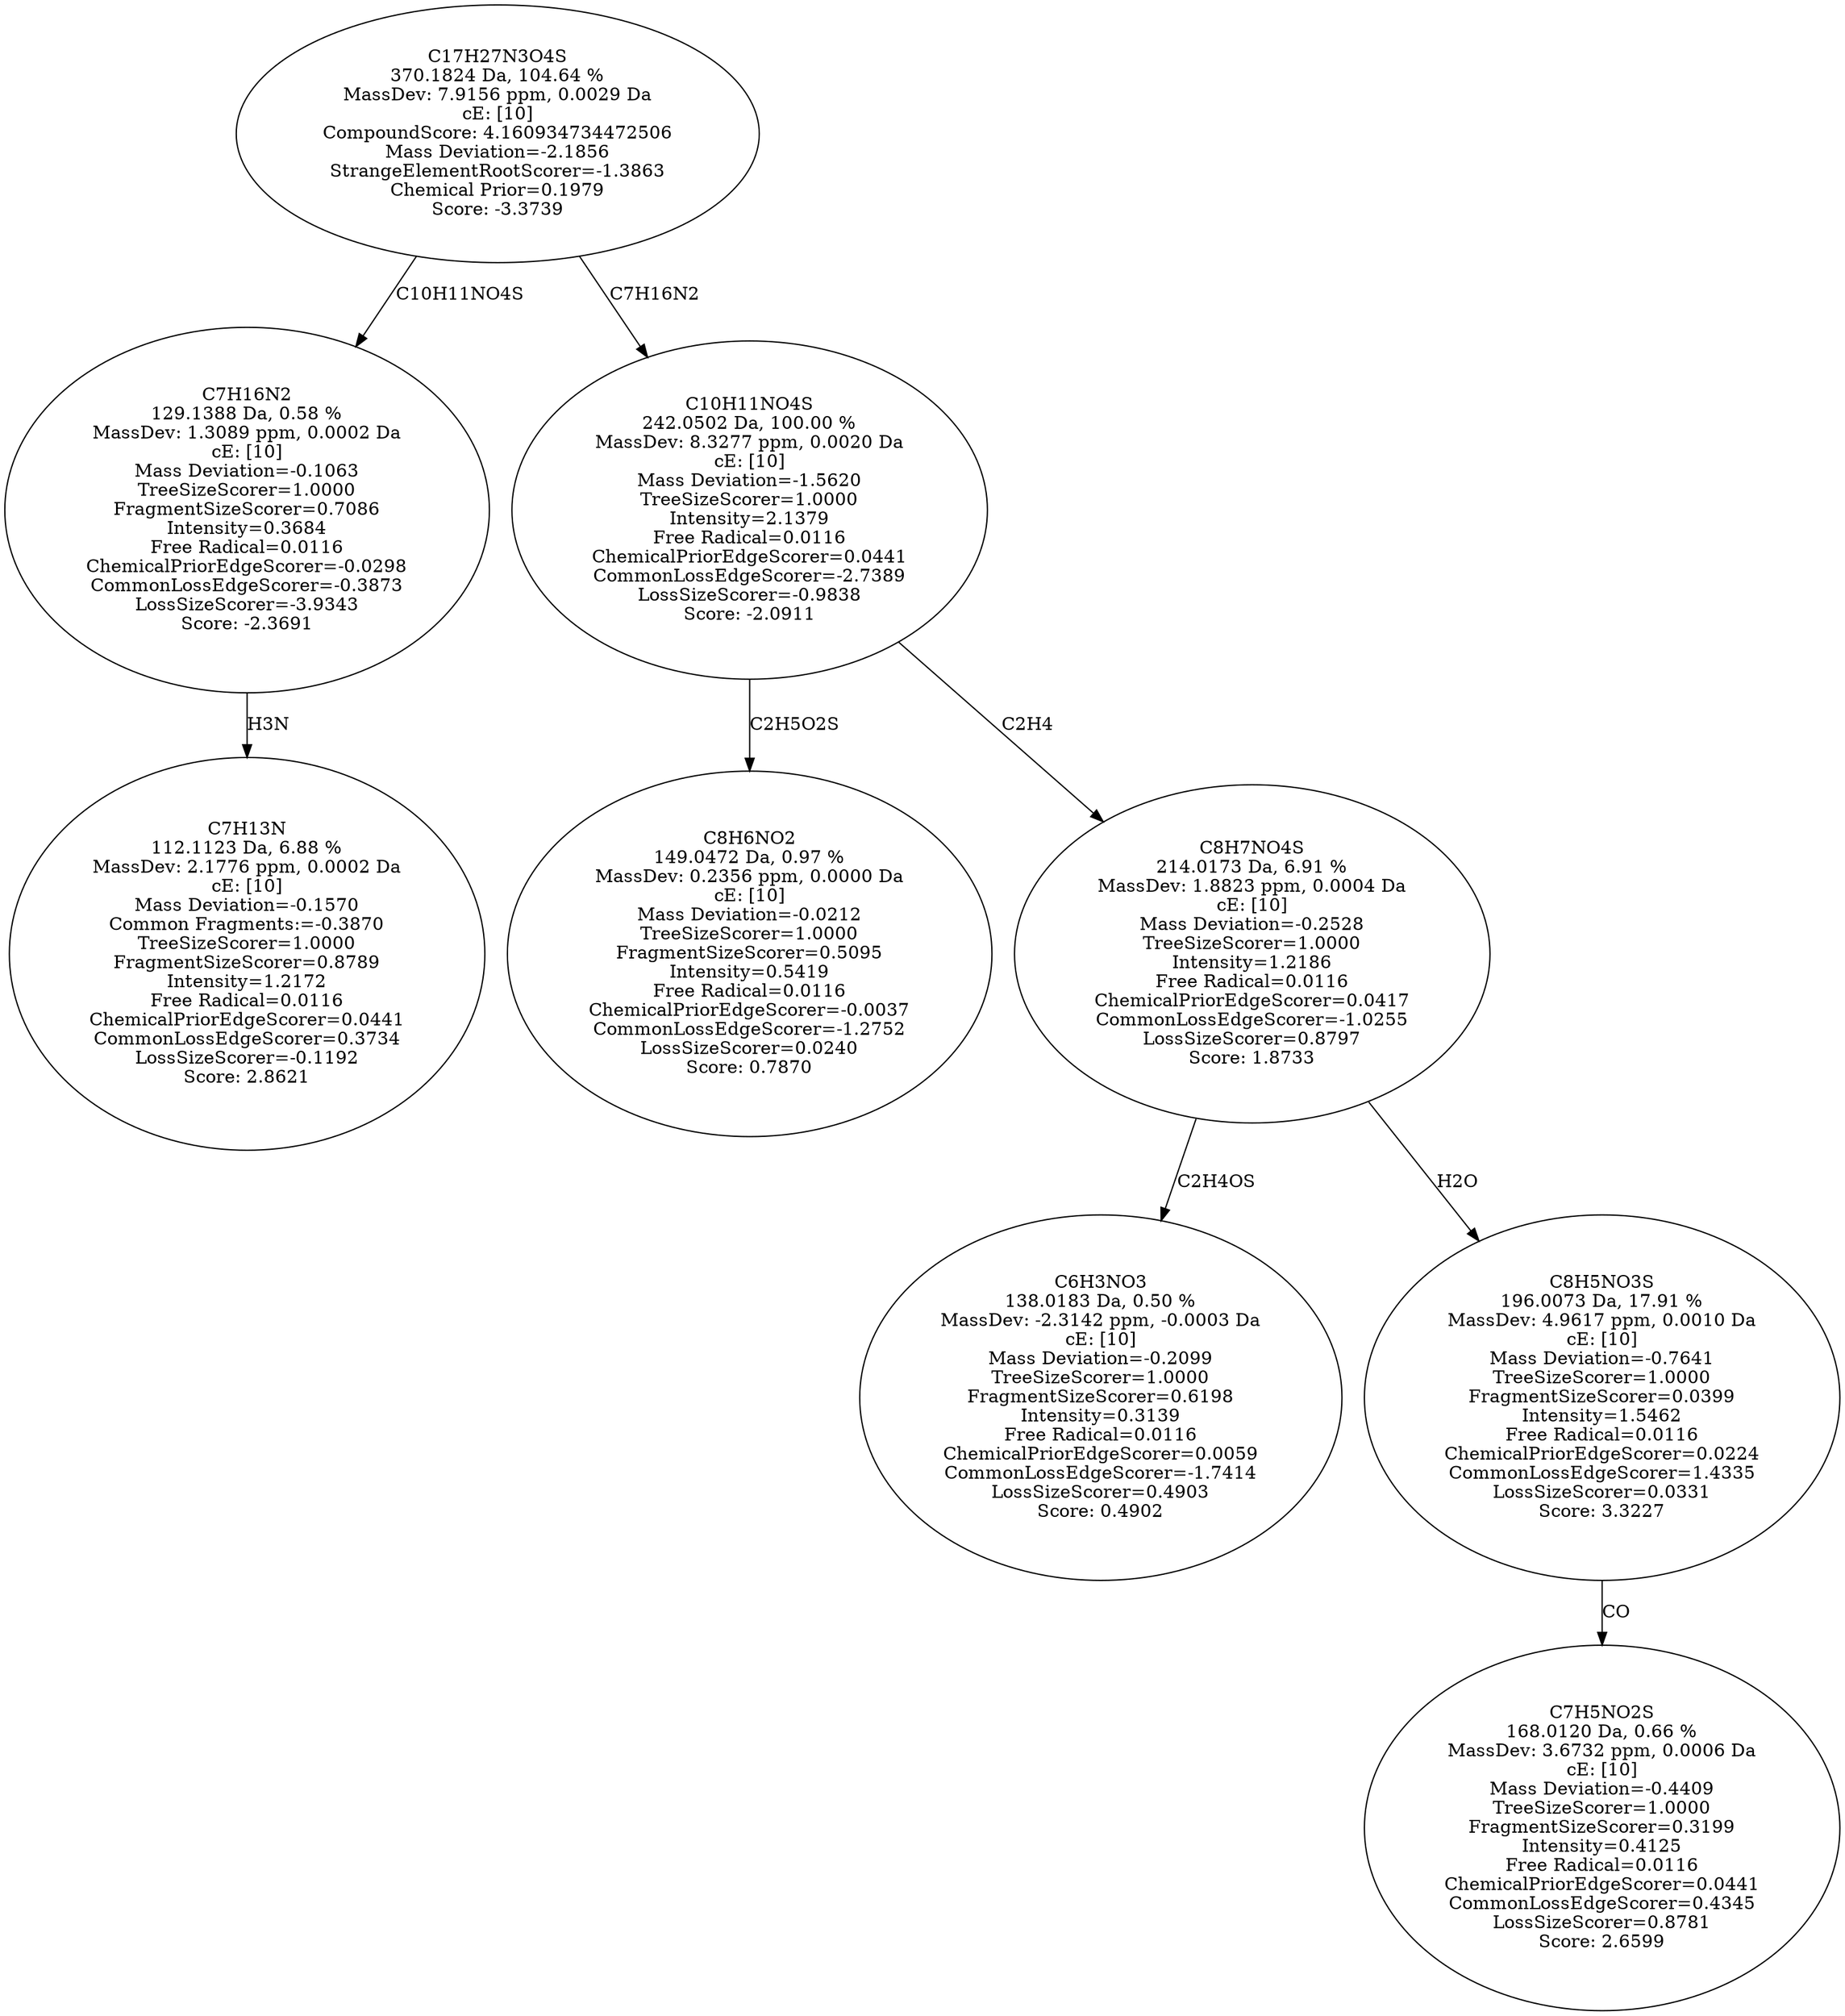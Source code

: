 strict digraph {
v1 [label="C7H13N\n112.1123 Da, 6.88 %\nMassDev: 2.1776 ppm, 0.0002 Da\ncE: [10]\nMass Deviation=-0.1570\nCommon Fragments:=-0.3870\nTreeSizeScorer=1.0000\nFragmentSizeScorer=0.8789\nIntensity=1.2172\nFree Radical=0.0116\nChemicalPriorEdgeScorer=0.0441\nCommonLossEdgeScorer=0.3734\nLossSizeScorer=-0.1192\nScore: 2.8621"];
v2 [label="C7H16N2\n129.1388 Da, 0.58 %\nMassDev: 1.3089 ppm, 0.0002 Da\ncE: [10]\nMass Deviation=-0.1063\nTreeSizeScorer=1.0000\nFragmentSizeScorer=0.7086\nIntensity=0.3684\nFree Radical=0.0116\nChemicalPriorEdgeScorer=-0.0298\nCommonLossEdgeScorer=-0.3873\nLossSizeScorer=-3.9343\nScore: -2.3691"];
v3 [label="C8H6NO2\n149.0472 Da, 0.97 %\nMassDev: 0.2356 ppm, 0.0000 Da\ncE: [10]\nMass Deviation=-0.0212\nTreeSizeScorer=1.0000\nFragmentSizeScorer=0.5095\nIntensity=0.5419\nFree Radical=0.0116\nChemicalPriorEdgeScorer=-0.0037\nCommonLossEdgeScorer=-1.2752\nLossSizeScorer=0.0240\nScore: 0.7870"];
v4 [label="C6H3NO3\n138.0183 Da, 0.50 %\nMassDev: -2.3142 ppm, -0.0003 Da\ncE: [10]\nMass Deviation=-0.2099\nTreeSizeScorer=1.0000\nFragmentSizeScorer=0.6198\nIntensity=0.3139\nFree Radical=0.0116\nChemicalPriorEdgeScorer=0.0059\nCommonLossEdgeScorer=-1.7414\nLossSizeScorer=0.4903\nScore: 0.4902"];
v5 [label="C7H5NO2S\n168.0120 Da, 0.66 %\nMassDev: 3.6732 ppm, 0.0006 Da\ncE: [10]\nMass Deviation=-0.4409\nTreeSizeScorer=1.0000\nFragmentSizeScorer=0.3199\nIntensity=0.4125\nFree Radical=0.0116\nChemicalPriorEdgeScorer=0.0441\nCommonLossEdgeScorer=0.4345\nLossSizeScorer=0.8781\nScore: 2.6599"];
v6 [label="C8H5NO3S\n196.0073 Da, 17.91 %\nMassDev: 4.9617 ppm, 0.0010 Da\ncE: [10]\nMass Deviation=-0.7641\nTreeSizeScorer=1.0000\nFragmentSizeScorer=0.0399\nIntensity=1.5462\nFree Radical=0.0116\nChemicalPriorEdgeScorer=0.0224\nCommonLossEdgeScorer=1.4335\nLossSizeScorer=0.0331\nScore: 3.3227"];
v7 [label="C8H7NO4S\n214.0173 Da, 6.91 %\nMassDev: 1.8823 ppm, 0.0004 Da\ncE: [10]\nMass Deviation=-0.2528\nTreeSizeScorer=1.0000\nIntensity=1.2186\nFree Radical=0.0116\nChemicalPriorEdgeScorer=0.0417\nCommonLossEdgeScorer=-1.0255\nLossSizeScorer=0.8797\nScore: 1.8733"];
v8 [label="C10H11NO4S\n242.0502 Da, 100.00 %\nMassDev: 8.3277 ppm, 0.0020 Da\ncE: [10]\nMass Deviation=-1.5620\nTreeSizeScorer=1.0000\nIntensity=2.1379\nFree Radical=0.0116\nChemicalPriorEdgeScorer=0.0441\nCommonLossEdgeScorer=-2.7389\nLossSizeScorer=-0.9838\nScore: -2.0911"];
v9 [label="C17H27N3O4S\n370.1824 Da, 104.64 %\nMassDev: 7.9156 ppm, 0.0029 Da\ncE: [10]\nCompoundScore: 4.160934734472506\nMass Deviation=-2.1856\nStrangeElementRootScorer=-1.3863\nChemical Prior=0.1979\nScore: -3.3739"];
v2 -> v1 [label="H3N"];
v9 -> v2 [label="C10H11NO4S"];
v8 -> v3 [label="C2H5O2S"];
v7 -> v4 [label="C2H4OS"];
v6 -> v5 [label="CO"];
v7 -> v6 [label="H2O"];
v8 -> v7 [label="C2H4"];
v9 -> v8 [label="C7H16N2"];
}